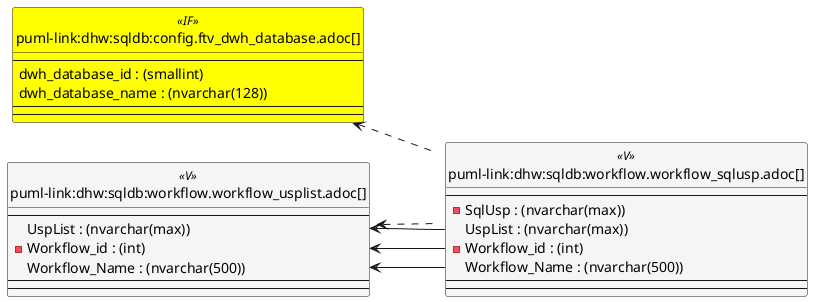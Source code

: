 @startuml
left to right direction
'top to bottom direction
hide circle
'avoide "." issues:
set namespaceSeparator none


skinparam class {
  BackgroundColor White
  BackgroundColor<<FN>> Yellow
  BackgroundColor<<FS>> Yellow
  BackgroundColor<<FT>> LightGray
  BackgroundColor<<IF>> Yellow
  BackgroundColor<<IS>> Yellow
  BackgroundColor<<P>> Aqua
  BackgroundColor<<PC>> Aqua
  BackgroundColor<<SN>> Yellow
  BackgroundColor<<SO>> SlateBlue
  BackgroundColor<<TF>> LightGray
  BackgroundColor<<TR>> Tomato
  BackgroundColor<<U>> White
  BackgroundColor<<V>> WhiteSmoke
  BackgroundColor<<X>> Aqua
  BackgroundColor<<external>> AliceBlue
}


entity "puml-link:dhw:sqldb:config.ftv_dwh_database.adoc[]" as config.ftv_dwh_database << IF >> {
  --
  dwh_database_id : (smallint)
  dwh_database_name : (nvarchar(128))
  --
  --
}

entity "puml-link:dhw:sqldb:workflow.workflow_sqlusp.adoc[]" as workflow.Workflow_SqlUsp << V >> {
  --
  - SqlUsp : (nvarchar(max))
  UspList : (nvarchar(max))
  - Workflow_id : (int)
  Workflow_Name : (nvarchar(500))
  --
  --
}

entity "puml-link:dhw:sqldb:workflow.workflow_usplist.adoc[]" as workflow.Workflow_UspList << V >> {
  --
  UspList : (nvarchar(max))
  - Workflow_id : (int)
  Workflow_Name : (nvarchar(500))
  --
  --
}

config.ftv_dwh_database <.. workflow.Workflow_SqlUsp
workflow.Workflow_UspList <.. workflow.Workflow_SqlUsp
"workflow.Workflow_UspList::UspList" <-- "workflow.Workflow_SqlUsp::UspList"
"workflow.Workflow_UspList::Workflow_id" <-- "workflow.Workflow_SqlUsp::Workflow_id"
"workflow.Workflow_UspList::Workflow_Name" <-- "workflow.Workflow_SqlUsp::Workflow_Name"
@enduml

